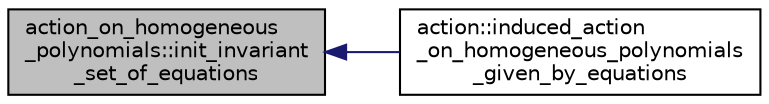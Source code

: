 digraph "action_on_homogeneous_polynomials::init_invariant_set_of_equations"
{
  edge [fontname="Helvetica",fontsize="10",labelfontname="Helvetica",labelfontsize="10"];
  node [fontname="Helvetica",fontsize="10",shape=record];
  rankdir="LR";
  Node563 [label="action_on_homogeneous\l_polynomials::init_invariant\l_set_of_equations",height=0.2,width=0.4,color="black", fillcolor="grey75", style="filled", fontcolor="black"];
  Node563 -> Node564 [dir="back",color="midnightblue",fontsize="10",style="solid",fontname="Helvetica"];
  Node564 [label="action::induced_action\l_on_homogeneous_polynomials\l_given_by_equations",height=0.2,width=0.4,color="black", fillcolor="white", style="filled",URL="$d2/d86/classaction.html#a8f8df8dabfaa711297c20d44a2c1946a"];
}
